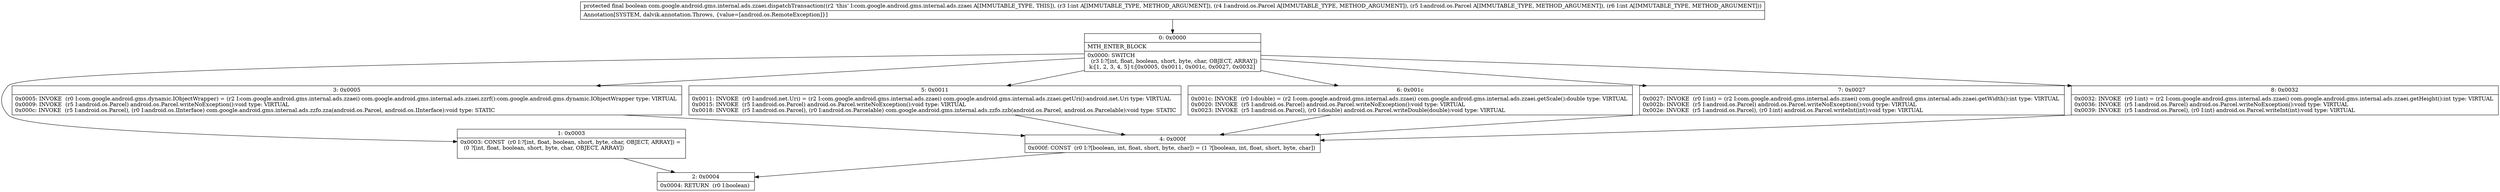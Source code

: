 digraph "CFG forcom.google.android.gms.internal.ads.zzaei.dispatchTransaction(ILandroid\/os\/Parcel;Landroid\/os\/Parcel;I)Z" {
Node_0 [shape=record,label="{0\:\ 0x0000|MTH_ENTER_BLOCK\l|0x0000: SWITCH  \l  (r3 I:?[int, float, boolean, short, byte, char, OBJECT, ARRAY])\l k:[1, 2, 3, 4, 5] t:[0x0005, 0x0011, 0x001c, 0x0027, 0x0032] \l}"];
Node_1 [shape=record,label="{1\:\ 0x0003|0x0003: CONST  (r0 I:?[int, float, boolean, short, byte, char, OBJECT, ARRAY]) = \l  (0 ?[int, float, boolean, short, byte, char, OBJECT, ARRAY])\l \l}"];
Node_2 [shape=record,label="{2\:\ 0x0004|0x0004: RETURN  (r0 I:boolean) \l}"];
Node_3 [shape=record,label="{3\:\ 0x0005|0x0005: INVOKE  (r0 I:com.google.android.gms.dynamic.IObjectWrapper) = (r2 I:com.google.android.gms.internal.ads.zzaei) com.google.android.gms.internal.ads.zzaei.zzrf():com.google.android.gms.dynamic.IObjectWrapper type: VIRTUAL \l0x0009: INVOKE  (r5 I:android.os.Parcel) android.os.Parcel.writeNoException():void type: VIRTUAL \l0x000c: INVOKE  (r5 I:android.os.Parcel), (r0 I:android.os.IInterface) com.google.android.gms.internal.ads.zzfo.zza(android.os.Parcel, android.os.IInterface):void type: STATIC \l}"];
Node_4 [shape=record,label="{4\:\ 0x000f|0x000f: CONST  (r0 I:?[boolean, int, float, short, byte, char]) = (1 ?[boolean, int, float, short, byte, char]) \l}"];
Node_5 [shape=record,label="{5\:\ 0x0011|0x0011: INVOKE  (r0 I:android.net.Uri) = (r2 I:com.google.android.gms.internal.ads.zzaei) com.google.android.gms.internal.ads.zzaei.getUri():android.net.Uri type: VIRTUAL \l0x0015: INVOKE  (r5 I:android.os.Parcel) android.os.Parcel.writeNoException():void type: VIRTUAL \l0x0018: INVOKE  (r5 I:android.os.Parcel), (r0 I:android.os.Parcelable) com.google.android.gms.internal.ads.zzfo.zzb(android.os.Parcel, android.os.Parcelable):void type: STATIC \l}"];
Node_6 [shape=record,label="{6\:\ 0x001c|0x001c: INVOKE  (r0 I:double) = (r2 I:com.google.android.gms.internal.ads.zzaei) com.google.android.gms.internal.ads.zzaei.getScale():double type: VIRTUAL \l0x0020: INVOKE  (r5 I:android.os.Parcel) android.os.Parcel.writeNoException():void type: VIRTUAL \l0x0023: INVOKE  (r5 I:android.os.Parcel), (r0 I:double) android.os.Parcel.writeDouble(double):void type: VIRTUAL \l}"];
Node_7 [shape=record,label="{7\:\ 0x0027|0x0027: INVOKE  (r0 I:int) = (r2 I:com.google.android.gms.internal.ads.zzaei) com.google.android.gms.internal.ads.zzaei.getWidth():int type: VIRTUAL \l0x002b: INVOKE  (r5 I:android.os.Parcel) android.os.Parcel.writeNoException():void type: VIRTUAL \l0x002e: INVOKE  (r5 I:android.os.Parcel), (r0 I:int) android.os.Parcel.writeInt(int):void type: VIRTUAL \l}"];
Node_8 [shape=record,label="{8\:\ 0x0032|0x0032: INVOKE  (r0 I:int) = (r2 I:com.google.android.gms.internal.ads.zzaei) com.google.android.gms.internal.ads.zzaei.getHeight():int type: VIRTUAL \l0x0036: INVOKE  (r5 I:android.os.Parcel) android.os.Parcel.writeNoException():void type: VIRTUAL \l0x0039: INVOKE  (r5 I:android.os.Parcel), (r0 I:int) android.os.Parcel.writeInt(int):void type: VIRTUAL \l}"];
MethodNode[shape=record,label="{protected final boolean com.google.android.gms.internal.ads.zzaei.dispatchTransaction((r2 'this' I:com.google.android.gms.internal.ads.zzaei A[IMMUTABLE_TYPE, THIS]), (r3 I:int A[IMMUTABLE_TYPE, METHOD_ARGUMENT]), (r4 I:android.os.Parcel A[IMMUTABLE_TYPE, METHOD_ARGUMENT]), (r5 I:android.os.Parcel A[IMMUTABLE_TYPE, METHOD_ARGUMENT]), (r6 I:int A[IMMUTABLE_TYPE, METHOD_ARGUMENT]))  | Annotation[SYSTEM, dalvik.annotation.Throws, \{value=[android.os.RemoteException]\}]\l}"];
MethodNode -> Node_0;
Node_0 -> Node_1;
Node_0 -> Node_3;
Node_0 -> Node_5;
Node_0 -> Node_6;
Node_0 -> Node_7;
Node_0 -> Node_8;
Node_1 -> Node_2;
Node_3 -> Node_4;
Node_4 -> Node_2;
Node_5 -> Node_4;
Node_6 -> Node_4;
Node_7 -> Node_4;
Node_8 -> Node_4;
}

